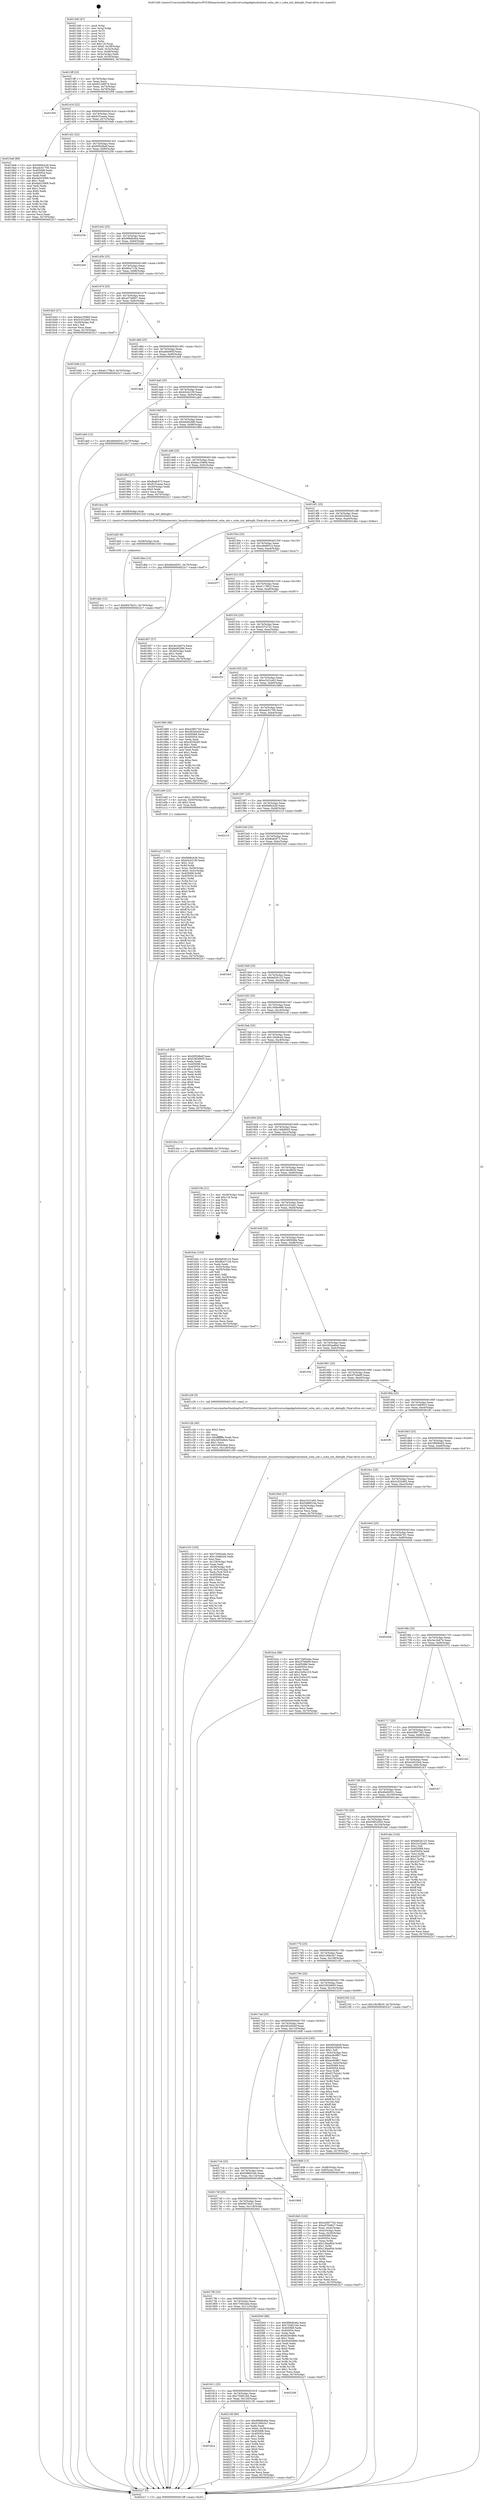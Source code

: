 digraph "0x4013d0" {
  label = "0x4013d0 (/mnt/c/Users/mathe/Desktop/tcc/POCII/binaries/extr_linuxdriversusbgadgetudcatmel_usba_udc.c_usba_init_debugfs_Final-ollvm.out::main(0))"
  labelloc = "t"
  node[shape=record]

  Entry [label="",width=0.3,height=0.3,shape=circle,fillcolor=black,style=filled]
  "0x4013ff" [label="{
     0x4013ff [23]\l
     | [instrs]\l
     &nbsp;&nbsp;0x4013ff \<+3\>: mov -0x70(%rbp),%eax\l
     &nbsp;&nbsp;0x401402 \<+2\>: mov %eax,%ecx\l
     &nbsp;&nbsp;0x401404 \<+6\>: sub $0x821b867d,%ecx\l
     &nbsp;&nbsp;0x40140a \<+3\>: mov %eax,-0x74(%rbp)\l
     &nbsp;&nbsp;0x40140d \<+3\>: mov %ecx,-0x78(%rbp)\l
     &nbsp;&nbsp;0x401410 \<+6\>: je 0000000000401f59 \<main+0xb89\>\l
  }"]
  "0x401f59" [label="{
     0x401f59\l
  }", style=dashed]
  "0x401416" [label="{
     0x401416 [22]\l
     | [instrs]\l
     &nbsp;&nbsp;0x401416 \<+5\>: jmp 000000000040141b \<main+0x4b\>\l
     &nbsp;&nbsp;0x40141b \<+3\>: mov -0x74(%rbp),%eax\l
     &nbsp;&nbsp;0x40141e \<+5\>: sub $0x91f1eeea,%eax\l
     &nbsp;&nbsp;0x401423 \<+3\>: mov %eax,-0x7c(%rbp)\l
     &nbsp;&nbsp;0x401426 \<+6\>: je 00000000004019a8 \<main+0x5d8\>\l
  }"]
  Exit [label="",width=0.3,height=0.3,shape=circle,fillcolor=black,style=filled,peripheries=2]
  "0x4019a8" [label="{
     0x4019a8 [88]\l
     | [instrs]\l
     &nbsp;&nbsp;0x4019a8 \<+5\>: mov $0xf468cb28,%eax\l
     &nbsp;&nbsp;0x4019ad \<+5\>: mov $0xedc61706,%ecx\l
     &nbsp;&nbsp;0x4019b2 \<+7\>: mov 0x405068,%edx\l
     &nbsp;&nbsp;0x4019b9 \<+7\>: mov 0x405054,%esi\l
     &nbsp;&nbsp;0x4019c0 \<+2\>: mov %edx,%edi\l
     &nbsp;&nbsp;0x4019c2 \<+6\>: add $0xda023069,%edi\l
     &nbsp;&nbsp;0x4019c8 \<+3\>: sub $0x1,%edi\l
     &nbsp;&nbsp;0x4019cb \<+6\>: sub $0xda023069,%edi\l
     &nbsp;&nbsp;0x4019d1 \<+3\>: imul %edi,%edx\l
     &nbsp;&nbsp;0x4019d4 \<+3\>: and $0x1,%edx\l
     &nbsp;&nbsp;0x4019d7 \<+3\>: cmp $0x0,%edx\l
     &nbsp;&nbsp;0x4019da \<+4\>: sete %r8b\l
     &nbsp;&nbsp;0x4019de \<+3\>: cmp $0xa,%esi\l
     &nbsp;&nbsp;0x4019e1 \<+4\>: setl %r9b\l
     &nbsp;&nbsp;0x4019e5 \<+3\>: mov %r8b,%r10b\l
     &nbsp;&nbsp;0x4019e8 \<+3\>: and %r9b,%r10b\l
     &nbsp;&nbsp;0x4019eb \<+3\>: xor %r9b,%r8b\l
     &nbsp;&nbsp;0x4019ee \<+3\>: or %r8b,%r10b\l
     &nbsp;&nbsp;0x4019f1 \<+4\>: test $0x1,%r10b\l
     &nbsp;&nbsp;0x4019f5 \<+3\>: cmovne %ecx,%eax\l
     &nbsp;&nbsp;0x4019f8 \<+3\>: mov %eax,-0x70(%rbp)\l
     &nbsp;&nbsp;0x4019fb \<+5\>: jmp 00000000004022c7 \<main+0xef7\>\l
  }"]
  "0x40142c" [label="{
     0x40142c [22]\l
     | [instrs]\l
     &nbsp;&nbsp;0x40142c \<+5\>: jmp 0000000000401431 \<main+0x61\>\l
     &nbsp;&nbsp;0x401431 \<+3\>: mov -0x74(%rbp),%eax\l
     &nbsp;&nbsp;0x401434 \<+5\>: sub $0x95f2dbdf,%eax\l
     &nbsp;&nbsp;0x401439 \<+3\>: mov %eax,-0x80(%rbp)\l
     &nbsp;&nbsp;0x40143c \<+6\>: je 000000000040225b \<main+0xe8b\>\l
  }"]
  "0x40182a" [label="{
     0x40182a\l
  }", style=dashed]
  "0x40225b" [label="{
     0x40225b\l
  }", style=dashed]
  "0x401442" [label="{
     0x401442 [25]\l
     | [instrs]\l
     &nbsp;&nbsp;0x401442 \<+5\>: jmp 0000000000401447 \<main+0x77\>\l
     &nbsp;&nbsp;0x401447 \<+3\>: mov -0x74(%rbp),%eax\l
     &nbsp;&nbsp;0x40144a \<+5\>: sub $0x998db46a,%eax\l
     &nbsp;&nbsp;0x40144f \<+6\>: mov %eax,-0x84(%rbp)\l
     &nbsp;&nbsp;0x401455 \<+6\>: je 00000000004022b9 \<main+0xee9\>\l
  }"]
  "0x402138" [label="{
     0x402138 [90]\l
     | [instrs]\l
     &nbsp;&nbsp;0x402138 \<+5\>: mov $0x998db46a,%eax\l
     &nbsp;&nbsp;0x40213d \<+5\>: mov $0x518843a7,%ecx\l
     &nbsp;&nbsp;0x402142 \<+2\>: xor %edx,%edx\l
     &nbsp;&nbsp;0x402144 \<+7\>: movl $0x0,-0x38(%rbp)\l
     &nbsp;&nbsp;0x40214b \<+7\>: mov 0x405068,%esi\l
     &nbsp;&nbsp;0x402152 \<+7\>: mov 0x405054,%edi\l
     &nbsp;&nbsp;0x402159 \<+3\>: sub $0x1,%edx\l
     &nbsp;&nbsp;0x40215c \<+3\>: mov %esi,%r8d\l
     &nbsp;&nbsp;0x40215f \<+3\>: add %edx,%r8d\l
     &nbsp;&nbsp;0x402162 \<+4\>: imul %r8d,%esi\l
     &nbsp;&nbsp;0x402166 \<+3\>: and $0x1,%esi\l
     &nbsp;&nbsp;0x402169 \<+3\>: cmp $0x0,%esi\l
     &nbsp;&nbsp;0x40216c \<+4\>: sete %r9b\l
     &nbsp;&nbsp;0x402170 \<+3\>: cmp $0xa,%edi\l
     &nbsp;&nbsp;0x402173 \<+4\>: setl %r10b\l
     &nbsp;&nbsp;0x402177 \<+3\>: mov %r9b,%r11b\l
     &nbsp;&nbsp;0x40217a \<+3\>: and %r10b,%r11b\l
     &nbsp;&nbsp;0x40217d \<+3\>: xor %r10b,%r9b\l
     &nbsp;&nbsp;0x402180 \<+3\>: or %r9b,%r11b\l
     &nbsp;&nbsp;0x402183 \<+4\>: test $0x1,%r11b\l
     &nbsp;&nbsp;0x402187 \<+3\>: cmovne %ecx,%eax\l
     &nbsp;&nbsp;0x40218a \<+3\>: mov %eax,-0x70(%rbp)\l
     &nbsp;&nbsp;0x40218d \<+5\>: jmp 00000000004022c7 \<main+0xef7\>\l
  }"]
  "0x4022b9" [label="{
     0x4022b9\l
  }", style=dashed]
  "0x40145b" [label="{
     0x40145b [25]\l
     | [instrs]\l
     &nbsp;&nbsp;0x40145b \<+5\>: jmp 0000000000401460 \<main+0x90\>\l
     &nbsp;&nbsp;0x401460 \<+3\>: mov -0x74(%rbp),%eax\l
     &nbsp;&nbsp;0x401463 \<+5\>: sub $0x9fce7134,%eax\l
     &nbsp;&nbsp;0x401468 \<+6\>: mov %eax,-0x88(%rbp)\l
     &nbsp;&nbsp;0x40146e \<+6\>: je 0000000000401bb3 \<main+0x7e3\>\l
  }"]
  "0x401811" [label="{
     0x401811 [25]\l
     | [instrs]\l
     &nbsp;&nbsp;0x401811 \<+5\>: jmp 0000000000401816 \<main+0x446\>\l
     &nbsp;&nbsp;0x401816 \<+3\>: mov -0x74(%rbp),%eax\l
     &nbsp;&nbsp;0x401819 \<+5\>: sub $0x750821bb,%eax\l
     &nbsp;&nbsp;0x40181e \<+6\>: mov %eax,-0x120(%rbp)\l
     &nbsp;&nbsp;0x401824 \<+6\>: je 0000000000402138 \<main+0xd68\>\l
  }"]
  "0x401bb3" [label="{
     0x401bb3 [27]\l
     | [instrs]\l
     &nbsp;&nbsp;0x401bb3 \<+5\>: mov $0xbec3586d,%eax\l
     &nbsp;&nbsp;0x401bb8 \<+5\>: mov $0x3c032d05,%ecx\l
     &nbsp;&nbsp;0x401bbd \<+3\>: mov -0x29(%rbp),%dl\l
     &nbsp;&nbsp;0x401bc0 \<+3\>: test $0x1,%dl\l
     &nbsp;&nbsp;0x401bc3 \<+3\>: cmovne %ecx,%eax\l
     &nbsp;&nbsp;0x401bc6 \<+3\>: mov %eax,-0x70(%rbp)\l
     &nbsp;&nbsp;0x401bc9 \<+5\>: jmp 00000000004022c7 \<main+0xef7\>\l
  }"]
  "0x401474" [label="{
     0x401474 [25]\l
     | [instrs]\l
     &nbsp;&nbsp;0x401474 \<+5\>: jmp 0000000000401479 \<main+0xa9\>\l
     &nbsp;&nbsp;0x401479 \<+3\>: mov -0x74(%rbp),%eax\l
     &nbsp;&nbsp;0x40147c \<+5\>: sub $0xa570d827,%eax\l
     &nbsp;&nbsp;0x401481 \<+6\>: mov %eax,-0x8c(%rbp)\l
     &nbsp;&nbsp;0x401487 \<+6\>: je 000000000040194b \<main+0x57b\>\l
  }"]
  "0x402209" [label="{
     0x402209\l
  }", style=dashed]
  "0x40194b" [label="{
     0x40194b [12]\l
     | [instrs]\l
     &nbsp;&nbsp;0x40194b \<+7\>: movl $0xd117f8c3,-0x70(%rbp)\l
     &nbsp;&nbsp;0x401952 \<+5\>: jmp 00000000004022c7 \<main+0xef7\>\l
  }"]
  "0x40148d" [label="{
     0x40148d [25]\l
     | [instrs]\l
     &nbsp;&nbsp;0x40148d \<+5\>: jmp 0000000000401492 \<main+0xc2\>\l
     &nbsp;&nbsp;0x401492 \<+3\>: mov -0x74(%rbp),%eax\l
     &nbsp;&nbsp;0x401495 \<+5\>: sub $0xafeb095f,%eax\l
     &nbsp;&nbsp;0x40149a \<+6\>: mov %eax,-0x90(%rbp)\l
     &nbsp;&nbsp;0x4014a0 \<+6\>: je 0000000000401de8 \<main+0xa18\>\l
  }"]
  "0x4017f8" [label="{
     0x4017f8 [25]\l
     | [instrs]\l
     &nbsp;&nbsp;0x4017f8 \<+5\>: jmp 00000000004017fd \<main+0x42d\>\l
     &nbsp;&nbsp;0x4017fd \<+3\>: mov -0x74(%rbp),%eax\l
     &nbsp;&nbsp;0x401800 \<+5\>: sub $0x73462ada,%eax\l
     &nbsp;&nbsp;0x401805 \<+6\>: mov %eax,-0x11c(%rbp)\l
     &nbsp;&nbsp;0x40180b \<+6\>: je 0000000000402209 \<main+0xe39\>\l
  }"]
  "0x401de8" [label="{
     0x401de8\l
  }", style=dashed]
  "0x4014a6" [label="{
     0x4014a6 [25]\l
     | [instrs]\l
     &nbsp;&nbsp;0x4014a6 \<+5\>: jmp 00000000004014ab \<main+0xdb\>\l
     &nbsp;&nbsp;0x4014ab \<+3\>: mov -0x74(%rbp),%eax\l
     &nbsp;&nbsp;0x4014ae \<+5\>: sub $0xb5cb21f0,%eax\l
     &nbsp;&nbsp;0x4014b3 \<+6\>: mov %eax,-0x94(%rbp)\l
     &nbsp;&nbsp;0x4014b9 \<+6\>: je 0000000000401ab0 \<main+0x6e0\>\l
  }"]
  "0x4020e0" [label="{
     0x4020e0 [88]\l
     | [instrs]\l
     &nbsp;&nbsp;0x4020e0 \<+5\>: mov $0x998db46a,%eax\l
     &nbsp;&nbsp;0x4020e5 \<+5\>: mov $0x750821bb,%ecx\l
     &nbsp;&nbsp;0x4020ea \<+7\>: mov 0x405068,%edx\l
     &nbsp;&nbsp;0x4020f1 \<+7\>: mov 0x405054,%esi\l
     &nbsp;&nbsp;0x4020f8 \<+2\>: mov %edx,%edi\l
     &nbsp;&nbsp;0x4020fa \<+6\>: sub $0x82b0d69c,%edi\l
     &nbsp;&nbsp;0x402100 \<+3\>: sub $0x1,%edi\l
     &nbsp;&nbsp;0x402103 \<+6\>: add $0x82b0d69c,%edi\l
     &nbsp;&nbsp;0x402109 \<+3\>: imul %edi,%edx\l
     &nbsp;&nbsp;0x40210c \<+3\>: and $0x1,%edx\l
     &nbsp;&nbsp;0x40210f \<+3\>: cmp $0x0,%edx\l
     &nbsp;&nbsp;0x402112 \<+4\>: sete %r8b\l
     &nbsp;&nbsp;0x402116 \<+3\>: cmp $0xa,%esi\l
     &nbsp;&nbsp;0x402119 \<+4\>: setl %r9b\l
     &nbsp;&nbsp;0x40211d \<+3\>: mov %r8b,%r10b\l
     &nbsp;&nbsp;0x402120 \<+3\>: and %r9b,%r10b\l
     &nbsp;&nbsp;0x402123 \<+3\>: xor %r9b,%r8b\l
     &nbsp;&nbsp;0x402126 \<+3\>: or %r8b,%r10b\l
     &nbsp;&nbsp;0x402129 \<+4\>: test $0x1,%r10b\l
     &nbsp;&nbsp;0x40212d \<+3\>: cmovne %ecx,%eax\l
     &nbsp;&nbsp;0x402130 \<+3\>: mov %eax,-0x70(%rbp)\l
     &nbsp;&nbsp;0x402133 \<+5\>: jmp 00000000004022c7 \<main+0xef7\>\l
  }"]
  "0x401ab0" [label="{
     0x401ab0 [12]\l
     | [instrs]\l
     &nbsp;&nbsp;0x401ab0 \<+7\>: movl $0x46e0d551,-0x70(%rbp)\l
     &nbsp;&nbsp;0x401ab7 \<+5\>: jmp 00000000004022c7 \<main+0xef7\>\l
  }"]
  "0x4014bf" [label="{
     0x4014bf [25]\l
     | [instrs]\l
     &nbsp;&nbsp;0x4014bf \<+5\>: jmp 00000000004014c4 \<main+0xf4\>\l
     &nbsp;&nbsp;0x4014c4 \<+3\>: mov -0x74(%rbp),%eax\l
     &nbsp;&nbsp;0x4014c7 \<+5\>: sub $0xbbd02fd6,%eax\l
     &nbsp;&nbsp;0x4014cc \<+6\>: mov %eax,-0x98(%rbp)\l
     &nbsp;&nbsp;0x4014d2 \<+6\>: je 000000000040198d \<main+0x5bd\>\l
  }"]
  "0x4017df" [label="{
     0x4017df [25]\l
     | [instrs]\l
     &nbsp;&nbsp;0x4017df \<+5\>: jmp 00000000004017e4 \<main+0x414\>\l
     &nbsp;&nbsp;0x4017e4 \<+3\>: mov -0x74(%rbp),%eax\l
     &nbsp;&nbsp;0x4017e7 \<+5\>: sub $0x6f476a51,%eax\l
     &nbsp;&nbsp;0x4017ec \<+6\>: mov %eax,-0x118(%rbp)\l
     &nbsp;&nbsp;0x4017f2 \<+6\>: je 00000000004020e0 \<main+0xd10\>\l
  }"]
  "0x40198d" [label="{
     0x40198d [27]\l
     | [instrs]\l
     &nbsp;&nbsp;0x40198d \<+5\>: mov $0xfbafc873,%eax\l
     &nbsp;&nbsp;0x401992 \<+5\>: mov $0x91f1eeea,%ecx\l
     &nbsp;&nbsp;0x401997 \<+3\>: mov -0x30(%rbp),%edx\l
     &nbsp;&nbsp;0x40199a \<+3\>: cmp $0x0,%edx\l
     &nbsp;&nbsp;0x40199d \<+3\>: cmove %ecx,%eax\l
     &nbsp;&nbsp;0x4019a0 \<+3\>: mov %eax,-0x70(%rbp)\l
     &nbsp;&nbsp;0x4019a3 \<+5\>: jmp 00000000004022c7 \<main+0xef7\>\l
  }"]
  "0x4014d8" [label="{
     0x4014d8 [25]\l
     | [instrs]\l
     &nbsp;&nbsp;0x4014d8 \<+5\>: jmp 00000000004014dd \<main+0x10d\>\l
     &nbsp;&nbsp;0x4014dd \<+3\>: mov -0x74(%rbp),%eax\l
     &nbsp;&nbsp;0x4014e0 \<+5\>: sub $0xbec3586d,%eax\l
     &nbsp;&nbsp;0x4014e5 \<+6\>: mov %eax,-0x9c(%rbp)\l
     &nbsp;&nbsp;0x4014eb \<+6\>: je 0000000000401dca \<main+0x9fa\>\l
  }"]
  "0x401868" [label="{
     0x401868\l
  }", style=dashed]
  "0x401dca" [label="{
     0x401dca [9]\l
     | [instrs]\l
     &nbsp;&nbsp;0x401dca \<+4\>: mov -0x58(%rbp),%rdi\l
     &nbsp;&nbsp;0x401dce \<+5\>: call 00000000004013c0 \<usba_init_debugfs\>\l
     | [calls]\l
     &nbsp;&nbsp;0x4013c0 \{1\} (/mnt/c/Users/mathe/Desktop/tcc/POCII/binaries/extr_linuxdriversusbgadgetudcatmel_usba_udc.c_usba_init_debugfs_Final-ollvm.out::usba_init_debugfs)\l
  }"]
  "0x4014f1" [label="{
     0x4014f1 [25]\l
     | [instrs]\l
     &nbsp;&nbsp;0x4014f1 \<+5\>: jmp 00000000004014f6 \<main+0x126\>\l
     &nbsp;&nbsp;0x4014f6 \<+3\>: mov -0x74(%rbp),%eax\l
     &nbsp;&nbsp;0x4014f9 \<+5\>: sub $0xbf245b04,%eax\l
     &nbsp;&nbsp;0x4014fe \<+6\>: mov %eax,-0xa0(%rbp)\l
     &nbsp;&nbsp;0x401504 \<+6\>: je 0000000000401dbe \<main+0x9ee\>\l
  }"]
  "0x401ddc" [label="{
     0x401ddc [12]\l
     | [instrs]\l
     &nbsp;&nbsp;0x401ddc \<+7\>: movl $0x6f476a51,-0x70(%rbp)\l
     &nbsp;&nbsp;0x401de3 \<+5\>: jmp 00000000004022c7 \<main+0xef7\>\l
  }"]
  "0x401dbe" [label="{
     0x401dbe [12]\l
     | [instrs]\l
     &nbsp;&nbsp;0x401dbe \<+7\>: movl $0x46e0d551,-0x70(%rbp)\l
     &nbsp;&nbsp;0x401dc5 \<+5\>: jmp 00000000004022c7 \<main+0xef7\>\l
  }"]
  "0x40150a" [label="{
     0x40150a [25]\l
     | [instrs]\l
     &nbsp;&nbsp;0x40150a \<+5\>: jmp 000000000040150f \<main+0x13f\>\l
     &nbsp;&nbsp;0x40150f \<+3\>: mov -0x74(%rbp),%eax\l
     &nbsp;&nbsp;0x401512 \<+5\>: sub $0xceb90014,%eax\l
     &nbsp;&nbsp;0x401517 \<+6\>: mov %eax,-0xa4(%rbp)\l
     &nbsp;&nbsp;0x40151d \<+6\>: je 0000000000402077 \<main+0xca7\>\l
  }"]
  "0x401dd3" [label="{
     0x401dd3 [9]\l
     | [instrs]\l
     &nbsp;&nbsp;0x401dd3 \<+4\>: mov -0x58(%rbp),%rdi\l
     &nbsp;&nbsp;0x401dd7 \<+5\>: call 0000000000401030 \<free@plt\>\l
     | [calls]\l
     &nbsp;&nbsp;0x401030 \{1\} (unknown)\l
  }"]
  "0x402077" [label="{
     0x402077\l
  }", style=dashed]
  "0x401523" [label="{
     0x401523 [25]\l
     | [instrs]\l
     &nbsp;&nbsp;0x401523 \<+5\>: jmp 0000000000401528 \<main+0x158\>\l
     &nbsp;&nbsp;0x401528 \<+3\>: mov -0x74(%rbp),%eax\l
     &nbsp;&nbsp;0x40152b \<+5\>: sub $0xd117f8c3,%eax\l
     &nbsp;&nbsp;0x401530 \<+6\>: mov %eax,-0xa8(%rbp)\l
     &nbsp;&nbsp;0x401536 \<+6\>: je 0000000000401957 \<main+0x587\>\l
  }"]
  "0x401c53" [label="{
     0x401c53 [103]\l
     | [instrs]\l
     &nbsp;&nbsp;0x401c53 \<+5\>: mov $0x73462ada,%ecx\l
     &nbsp;&nbsp;0x401c58 \<+5\>: mov $0x120e8cd4,%edx\l
     &nbsp;&nbsp;0x401c5d \<+2\>: xor %esi,%esi\l
     &nbsp;&nbsp;0x401c5f \<+6\>: mov -0x128(%rbp),%edi\l
     &nbsp;&nbsp;0x401c65 \<+3\>: imul %eax,%edi\l
     &nbsp;&nbsp;0x401c68 \<+4\>: mov -0x58(%rbp),%r8\l
     &nbsp;&nbsp;0x401c6c \<+4\>: movslq -0x5c(%rbp),%r9\l
     &nbsp;&nbsp;0x401c70 \<+4\>: mov %edi,(%r8,%r9,4)\l
     &nbsp;&nbsp;0x401c74 \<+7\>: mov 0x405068,%eax\l
     &nbsp;&nbsp;0x401c7b \<+7\>: mov 0x405054,%edi\l
     &nbsp;&nbsp;0x401c82 \<+3\>: sub $0x1,%esi\l
     &nbsp;&nbsp;0x401c85 \<+3\>: mov %eax,%r10d\l
     &nbsp;&nbsp;0x401c88 \<+3\>: add %esi,%r10d\l
     &nbsp;&nbsp;0x401c8b \<+4\>: imul %r10d,%eax\l
     &nbsp;&nbsp;0x401c8f \<+3\>: and $0x1,%eax\l
     &nbsp;&nbsp;0x401c92 \<+3\>: cmp $0x0,%eax\l
     &nbsp;&nbsp;0x401c95 \<+4\>: sete %r11b\l
     &nbsp;&nbsp;0x401c99 \<+3\>: cmp $0xa,%edi\l
     &nbsp;&nbsp;0x401c9c \<+3\>: setl %bl\l
     &nbsp;&nbsp;0x401c9f \<+3\>: mov %r11b,%r14b\l
     &nbsp;&nbsp;0x401ca2 \<+3\>: and %bl,%r14b\l
     &nbsp;&nbsp;0x401ca5 \<+3\>: xor %bl,%r11b\l
     &nbsp;&nbsp;0x401ca8 \<+3\>: or %r11b,%r14b\l
     &nbsp;&nbsp;0x401cab \<+4\>: test $0x1,%r14b\l
     &nbsp;&nbsp;0x401caf \<+3\>: cmovne %edx,%ecx\l
     &nbsp;&nbsp;0x401cb2 \<+3\>: mov %ecx,-0x70(%rbp)\l
     &nbsp;&nbsp;0x401cb5 \<+5\>: jmp 00000000004022c7 \<main+0xef7\>\l
  }"]
  "0x401957" [label="{
     0x401957 [27]\l
     | [instrs]\l
     &nbsp;&nbsp;0x401957 \<+5\>: mov $0x3ec3e674,%eax\l
     &nbsp;&nbsp;0x40195c \<+5\>: mov $0xbbd02fd6,%ecx\l
     &nbsp;&nbsp;0x401961 \<+3\>: mov -0x30(%rbp),%edx\l
     &nbsp;&nbsp;0x401964 \<+3\>: cmp $0x1,%edx\l
     &nbsp;&nbsp;0x401967 \<+3\>: cmovl %ecx,%eax\l
     &nbsp;&nbsp;0x40196a \<+3\>: mov %eax,-0x70(%rbp)\l
     &nbsp;&nbsp;0x40196d \<+5\>: jmp 00000000004022c7 \<main+0xef7\>\l
  }"]
  "0x40153c" [label="{
     0x40153c [25]\l
     | [instrs]\l
     &nbsp;&nbsp;0x40153c \<+5\>: jmp 0000000000401541 \<main+0x171\>\l
     &nbsp;&nbsp;0x401541 \<+3\>: mov -0x74(%rbp),%eax\l
     &nbsp;&nbsp;0x401544 \<+5\>: sub $0xd1f7a7d1,%eax\l
     &nbsp;&nbsp;0x401549 \<+6\>: mov %eax,-0xac(%rbp)\l
     &nbsp;&nbsp;0x40154f \<+6\>: je 0000000000401f32 \<main+0xb62\>\l
  }"]
  "0x401c2b" [label="{
     0x401c2b [40]\l
     | [instrs]\l
     &nbsp;&nbsp;0x401c2b \<+5\>: mov $0x2,%ecx\l
     &nbsp;&nbsp;0x401c30 \<+1\>: cltd\l
     &nbsp;&nbsp;0x401c31 \<+2\>: idiv %ecx\l
     &nbsp;&nbsp;0x401c33 \<+6\>: imul $0xfffffffe,%edx,%ecx\l
     &nbsp;&nbsp;0x401c39 \<+6\>: sub $0x3d50e9e4,%ecx\l
     &nbsp;&nbsp;0x401c3f \<+3\>: add $0x1,%ecx\l
     &nbsp;&nbsp;0x401c42 \<+6\>: add $0x3d50e9e4,%ecx\l
     &nbsp;&nbsp;0x401c48 \<+6\>: mov %ecx,-0x128(%rbp)\l
     &nbsp;&nbsp;0x401c4e \<+5\>: call 0000000000401160 \<next_i\>\l
     | [calls]\l
     &nbsp;&nbsp;0x401160 \{1\} (/mnt/c/Users/mathe/Desktop/tcc/POCII/binaries/extr_linuxdriversusbgadgetudcatmel_usba_udc.c_usba_init_debugfs_Final-ollvm.out::next_i)\l
  }"]
  "0x401f32" [label="{
     0x401f32\l
  }", style=dashed]
  "0x401555" [label="{
     0x401555 [25]\l
     | [instrs]\l
     &nbsp;&nbsp;0x401555 \<+5\>: jmp 000000000040155a \<main+0x18a\>\l
     &nbsp;&nbsp;0x40155a \<+3\>: mov -0x74(%rbp),%eax\l
     &nbsp;&nbsp;0x40155d \<+5\>: sub $0xe1b31e63,%eax\l
     &nbsp;&nbsp;0x401562 \<+6\>: mov %eax,-0xb0(%rbp)\l
     &nbsp;&nbsp;0x401568 \<+6\>: je 0000000000401880 \<main+0x4b0\>\l
  }"]
  "0x401a17" [label="{
     0x401a17 [153]\l
     | [instrs]\l
     &nbsp;&nbsp;0x401a17 \<+5\>: mov $0xf468cb28,%ecx\l
     &nbsp;&nbsp;0x401a1c \<+5\>: mov $0xb5cb21f0,%edx\l
     &nbsp;&nbsp;0x401a21 \<+3\>: mov $0x1,%sil\l
     &nbsp;&nbsp;0x401a24 \<+3\>: xor %r8d,%r8d\l
     &nbsp;&nbsp;0x401a27 \<+4\>: mov %rax,-0x58(%rbp)\l
     &nbsp;&nbsp;0x401a2b \<+7\>: movl $0x0,-0x5c(%rbp)\l
     &nbsp;&nbsp;0x401a32 \<+8\>: mov 0x405068,%r9d\l
     &nbsp;&nbsp;0x401a3a \<+8\>: mov 0x405054,%r10d\l
     &nbsp;&nbsp;0x401a42 \<+4\>: sub $0x1,%r8d\l
     &nbsp;&nbsp;0x401a46 \<+3\>: mov %r9d,%r11d\l
     &nbsp;&nbsp;0x401a49 \<+3\>: add %r8d,%r11d\l
     &nbsp;&nbsp;0x401a4c \<+4\>: imul %r11d,%r9d\l
     &nbsp;&nbsp;0x401a50 \<+4\>: and $0x1,%r9d\l
     &nbsp;&nbsp;0x401a54 \<+4\>: cmp $0x0,%r9d\l
     &nbsp;&nbsp;0x401a58 \<+3\>: sete %bl\l
     &nbsp;&nbsp;0x401a5b \<+4\>: cmp $0xa,%r10d\l
     &nbsp;&nbsp;0x401a5f \<+4\>: setl %r14b\l
     &nbsp;&nbsp;0x401a63 \<+3\>: mov %bl,%r15b\l
     &nbsp;&nbsp;0x401a66 \<+4\>: xor $0xff,%r15b\l
     &nbsp;&nbsp;0x401a6a \<+3\>: mov %r14b,%r12b\l
     &nbsp;&nbsp;0x401a6d \<+4\>: xor $0xff,%r12b\l
     &nbsp;&nbsp;0x401a71 \<+4\>: xor $0x1,%sil\l
     &nbsp;&nbsp;0x401a75 \<+3\>: mov %r15b,%r13b\l
     &nbsp;&nbsp;0x401a78 \<+4\>: and $0xff,%r13b\l
     &nbsp;&nbsp;0x401a7c \<+3\>: and %sil,%bl\l
     &nbsp;&nbsp;0x401a7f \<+3\>: mov %r12b,%al\l
     &nbsp;&nbsp;0x401a82 \<+2\>: and $0xff,%al\l
     &nbsp;&nbsp;0x401a84 \<+3\>: and %sil,%r14b\l
     &nbsp;&nbsp;0x401a87 \<+3\>: or %bl,%r13b\l
     &nbsp;&nbsp;0x401a8a \<+3\>: or %r14b,%al\l
     &nbsp;&nbsp;0x401a8d \<+3\>: xor %al,%r13b\l
     &nbsp;&nbsp;0x401a90 \<+3\>: or %r12b,%r15b\l
     &nbsp;&nbsp;0x401a93 \<+4\>: xor $0xff,%r15b\l
     &nbsp;&nbsp;0x401a97 \<+4\>: or $0x1,%sil\l
     &nbsp;&nbsp;0x401a9b \<+3\>: and %sil,%r15b\l
     &nbsp;&nbsp;0x401a9e \<+3\>: or %r15b,%r13b\l
     &nbsp;&nbsp;0x401aa1 \<+4\>: test $0x1,%r13b\l
     &nbsp;&nbsp;0x401aa5 \<+3\>: cmovne %edx,%ecx\l
     &nbsp;&nbsp;0x401aa8 \<+3\>: mov %ecx,-0x70(%rbp)\l
     &nbsp;&nbsp;0x401aab \<+5\>: jmp 00000000004022c7 \<main+0xef7\>\l
  }"]
  "0x401880" [label="{
     0x401880 [88]\l
     | [instrs]\l
     &nbsp;&nbsp;0x401880 \<+5\>: mov $0x428677d3,%eax\l
     &nbsp;&nbsp;0x401885 \<+5\>: mov $0x563d5d2f,%ecx\l
     &nbsp;&nbsp;0x40188a \<+7\>: mov 0x405068,%edx\l
     &nbsp;&nbsp;0x401891 \<+7\>: mov 0x405054,%esi\l
     &nbsp;&nbsp;0x401898 \<+2\>: mov %edx,%edi\l
     &nbsp;&nbsp;0x40189a \<+6\>: sub $0xc825b2f5,%edi\l
     &nbsp;&nbsp;0x4018a0 \<+3\>: sub $0x1,%edi\l
     &nbsp;&nbsp;0x4018a3 \<+6\>: add $0xc825b2f5,%edi\l
     &nbsp;&nbsp;0x4018a9 \<+3\>: imul %edi,%edx\l
     &nbsp;&nbsp;0x4018ac \<+3\>: and $0x1,%edx\l
     &nbsp;&nbsp;0x4018af \<+3\>: cmp $0x0,%edx\l
     &nbsp;&nbsp;0x4018b2 \<+4\>: sete %r8b\l
     &nbsp;&nbsp;0x4018b6 \<+3\>: cmp $0xa,%esi\l
     &nbsp;&nbsp;0x4018b9 \<+4\>: setl %r9b\l
     &nbsp;&nbsp;0x4018bd \<+3\>: mov %r8b,%r10b\l
     &nbsp;&nbsp;0x4018c0 \<+3\>: and %r9b,%r10b\l
     &nbsp;&nbsp;0x4018c3 \<+3\>: xor %r9b,%r8b\l
     &nbsp;&nbsp;0x4018c6 \<+3\>: or %r8b,%r10b\l
     &nbsp;&nbsp;0x4018c9 \<+4\>: test $0x1,%r10b\l
     &nbsp;&nbsp;0x4018cd \<+3\>: cmovne %ecx,%eax\l
     &nbsp;&nbsp;0x4018d0 \<+3\>: mov %eax,-0x70(%rbp)\l
     &nbsp;&nbsp;0x4018d3 \<+5\>: jmp 00000000004022c7 \<main+0xef7\>\l
  }"]
  "0x40156e" [label="{
     0x40156e [25]\l
     | [instrs]\l
     &nbsp;&nbsp;0x40156e \<+5\>: jmp 0000000000401573 \<main+0x1a3\>\l
     &nbsp;&nbsp;0x401573 \<+3\>: mov -0x74(%rbp),%eax\l
     &nbsp;&nbsp;0x401576 \<+5\>: sub $0xedc61706,%eax\l
     &nbsp;&nbsp;0x40157b \<+6\>: mov %eax,-0xb4(%rbp)\l
     &nbsp;&nbsp;0x401581 \<+6\>: je 0000000000401a00 \<main+0x630\>\l
  }"]
  "0x4018e5" [label="{
     0x4018e5 [102]\l
     | [instrs]\l
     &nbsp;&nbsp;0x4018e5 \<+5\>: mov $0x428677d3,%ecx\l
     &nbsp;&nbsp;0x4018ea \<+5\>: mov $0xa570d827,%edx\l
     &nbsp;&nbsp;0x4018ef \<+3\>: mov %eax,-0x4c(%rbp)\l
     &nbsp;&nbsp;0x4018f2 \<+3\>: mov -0x4c(%rbp),%eax\l
     &nbsp;&nbsp;0x4018f5 \<+3\>: mov %eax,-0x30(%rbp)\l
     &nbsp;&nbsp;0x4018f8 \<+7\>: mov 0x405068,%eax\l
     &nbsp;&nbsp;0x4018ff \<+7\>: mov 0x405054,%esi\l
     &nbsp;&nbsp;0x401906 \<+3\>: mov %eax,%r8d\l
     &nbsp;&nbsp;0x401909 \<+7\>: add $0x13faa85d,%r8d\l
     &nbsp;&nbsp;0x401910 \<+4\>: sub $0x1,%r8d\l
     &nbsp;&nbsp;0x401914 \<+7\>: sub $0x13faa85d,%r8d\l
     &nbsp;&nbsp;0x40191b \<+4\>: imul %r8d,%eax\l
     &nbsp;&nbsp;0x40191f \<+3\>: and $0x1,%eax\l
     &nbsp;&nbsp;0x401922 \<+3\>: cmp $0x0,%eax\l
     &nbsp;&nbsp;0x401925 \<+4\>: sete %r9b\l
     &nbsp;&nbsp;0x401929 \<+3\>: cmp $0xa,%esi\l
     &nbsp;&nbsp;0x40192c \<+4\>: setl %r10b\l
     &nbsp;&nbsp;0x401930 \<+3\>: mov %r9b,%r11b\l
     &nbsp;&nbsp;0x401933 \<+3\>: and %r10b,%r11b\l
     &nbsp;&nbsp;0x401936 \<+3\>: xor %r10b,%r9b\l
     &nbsp;&nbsp;0x401939 \<+3\>: or %r9b,%r11b\l
     &nbsp;&nbsp;0x40193c \<+4\>: test $0x1,%r11b\l
     &nbsp;&nbsp;0x401940 \<+3\>: cmovne %edx,%ecx\l
     &nbsp;&nbsp;0x401943 \<+3\>: mov %ecx,-0x70(%rbp)\l
     &nbsp;&nbsp;0x401946 \<+5\>: jmp 00000000004022c7 \<main+0xef7\>\l
  }"]
  "0x401a00" [label="{
     0x401a00 [23]\l
     | [instrs]\l
     &nbsp;&nbsp;0x401a00 \<+7\>: movl $0x1,-0x50(%rbp)\l
     &nbsp;&nbsp;0x401a07 \<+4\>: movslq -0x50(%rbp),%rax\l
     &nbsp;&nbsp;0x401a0b \<+4\>: shl $0x2,%rax\l
     &nbsp;&nbsp;0x401a0f \<+3\>: mov %rax,%rdi\l
     &nbsp;&nbsp;0x401a12 \<+5\>: call 0000000000401050 \<malloc@plt\>\l
     | [calls]\l
     &nbsp;&nbsp;0x401050 \{1\} (unknown)\l
  }"]
  "0x401587" [label="{
     0x401587 [25]\l
     | [instrs]\l
     &nbsp;&nbsp;0x401587 \<+5\>: jmp 000000000040158c \<main+0x1bc\>\l
     &nbsp;&nbsp;0x40158c \<+3\>: mov -0x74(%rbp),%eax\l
     &nbsp;&nbsp;0x40158f \<+5\>: sub $0xf468cb28,%eax\l
     &nbsp;&nbsp;0x401594 \<+6\>: mov %eax,-0xb8(%rbp)\l
     &nbsp;&nbsp;0x40159a \<+6\>: je 00000000004021cf \<main+0xdff\>\l
  }"]
  "0x4017c6" [label="{
     0x4017c6 [25]\l
     | [instrs]\l
     &nbsp;&nbsp;0x4017c6 \<+5\>: jmp 00000000004017cb \<main+0x3fb\>\l
     &nbsp;&nbsp;0x4017cb \<+3\>: mov -0x74(%rbp),%eax\l
     &nbsp;&nbsp;0x4017ce \<+5\>: sub $0x5d8601bb,%eax\l
     &nbsp;&nbsp;0x4017d3 \<+6\>: mov %eax,-0x114(%rbp)\l
     &nbsp;&nbsp;0x4017d9 \<+6\>: je 0000000000401868 \<main+0x498\>\l
  }"]
  "0x4021cf" [label="{
     0x4021cf\l
  }", style=dashed]
  "0x4015a0" [label="{
     0x4015a0 [25]\l
     | [instrs]\l
     &nbsp;&nbsp;0x4015a0 \<+5\>: jmp 00000000004015a5 \<main+0x1d5\>\l
     &nbsp;&nbsp;0x4015a5 \<+3\>: mov -0x74(%rbp),%eax\l
     &nbsp;&nbsp;0x4015a8 \<+5\>: sub $0xfbafc873,%eax\l
     &nbsp;&nbsp;0x4015ad \<+6\>: mov %eax,-0xbc(%rbp)\l
     &nbsp;&nbsp;0x4015b3 \<+6\>: je 0000000000401fe5 \<main+0xc15\>\l
  }"]
  "0x4018d8" [label="{
     0x4018d8 [13]\l
     | [instrs]\l
     &nbsp;&nbsp;0x4018d8 \<+4\>: mov -0x48(%rbp),%rax\l
     &nbsp;&nbsp;0x4018dc \<+4\>: mov 0x8(%rax),%rdi\l
     &nbsp;&nbsp;0x4018e0 \<+5\>: call 0000000000401060 \<atoi@plt\>\l
     | [calls]\l
     &nbsp;&nbsp;0x401060 \{1\} (unknown)\l
  }"]
  "0x401fe5" [label="{
     0x401fe5\l
  }", style=dashed]
  "0x4015b9" [label="{
     0x4015b9 [25]\l
     | [instrs]\l
     &nbsp;&nbsp;0x4015b9 \<+5\>: jmp 00000000004015be \<main+0x1ee\>\l
     &nbsp;&nbsp;0x4015be \<+3\>: mov -0x74(%rbp),%eax\l
     &nbsp;&nbsp;0x4015c1 \<+5\>: sub $0xfe626123,%eax\l
     &nbsp;&nbsp;0x4015c6 \<+6\>: mov %eax,-0xc0(%rbp)\l
     &nbsp;&nbsp;0x4015cc \<+6\>: je 00000000004021fd \<main+0xe2d\>\l
  }"]
  "0x4017ad" [label="{
     0x4017ad [25]\l
     | [instrs]\l
     &nbsp;&nbsp;0x4017ad \<+5\>: jmp 00000000004017b2 \<main+0x3e2\>\l
     &nbsp;&nbsp;0x4017b2 \<+3\>: mov -0x74(%rbp),%eax\l
     &nbsp;&nbsp;0x4017b5 \<+5\>: sub $0x563d5d2f,%eax\l
     &nbsp;&nbsp;0x4017ba \<+6\>: mov %eax,-0x110(%rbp)\l
     &nbsp;&nbsp;0x4017c0 \<+6\>: je 00000000004018d8 \<main+0x508\>\l
  }"]
  "0x4021fd" [label="{
     0x4021fd\l
  }", style=dashed]
  "0x4015d2" [label="{
     0x4015d2 [25]\l
     | [instrs]\l
     &nbsp;&nbsp;0x4015d2 \<+5\>: jmp 00000000004015d7 \<main+0x207\>\l
     &nbsp;&nbsp;0x4015d7 \<+3\>: mov -0x74(%rbp),%eax\l
     &nbsp;&nbsp;0x4015da \<+5\>: sub $0x100be996,%eax\l
     &nbsp;&nbsp;0x4015df \<+6\>: mov %eax,-0xc4(%rbp)\l
     &nbsp;&nbsp;0x4015e5 \<+6\>: je 0000000000401cc6 \<main+0x8f6\>\l
  }"]
  "0x401d19" [label="{
     0x401d19 [165]\l
     | [instrs]\l
     &nbsp;&nbsp;0x401d19 \<+5\>: mov $0x95f2dbdf,%eax\l
     &nbsp;&nbsp;0x401d1e \<+5\>: mov $0xbf245b04,%ecx\l
     &nbsp;&nbsp;0x401d23 \<+2\>: mov $0x1,%dl\l
     &nbsp;&nbsp;0x401d25 \<+3\>: mov -0x5c(%rbp),%esi\l
     &nbsp;&nbsp;0x401d28 \<+6\>: sub $0xac8c9fb7,%esi\l
     &nbsp;&nbsp;0x401d2e \<+3\>: add $0x1,%esi\l
     &nbsp;&nbsp;0x401d31 \<+6\>: add $0xac8c9fb7,%esi\l
     &nbsp;&nbsp;0x401d37 \<+3\>: mov %esi,-0x5c(%rbp)\l
     &nbsp;&nbsp;0x401d3a \<+7\>: mov 0x405068,%esi\l
     &nbsp;&nbsp;0x401d41 \<+7\>: mov 0x405054,%edi\l
     &nbsp;&nbsp;0x401d48 \<+3\>: mov %esi,%r8d\l
     &nbsp;&nbsp;0x401d4b \<+7\>: add $0x627b2a41,%r8d\l
     &nbsp;&nbsp;0x401d52 \<+4\>: sub $0x1,%r8d\l
     &nbsp;&nbsp;0x401d56 \<+7\>: sub $0x627b2a41,%r8d\l
     &nbsp;&nbsp;0x401d5d \<+4\>: imul %r8d,%esi\l
     &nbsp;&nbsp;0x401d61 \<+3\>: and $0x1,%esi\l
     &nbsp;&nbsp;0x401d64 \<+3\>: cmp $0x0,%esi\l
     &nbsp;&nbsp;0x401d67 \<+4\>: sete %r9b\l
     &nbsp;&nbsp;0x401d6b \<+3\>: cmp $0xa,%edi\l
     &nbsp;&nbsp;0x401d6e \<+4\>: setl %r10b\l
     &nbsp;&nbsp;0x401d72 \<+3\>: mov %r9b,%r11b\l
     &nbsp;&nbsp;0x401d75 \<+4\>: xor $0xff,%r11b\l
     &nbsp;&nbsp;0x401d79 \<+3\>: mov %r10b,%bl\l
     &nbsp;&nbsp;0x401d7c \<+3\>: xor $0xff,%bl\l
     &nbsp;&nbsp;0x401d7f \<+3\>: xor $0x1,%dl\l
     &nbsp;&nbsp;0x401d82 \<+3\>: mov %r11b,%r14b\l
     &nbsp;&nbsp;0x401d85 \<+4\>: and $0xff,%r14b\l
     &nbsp;&nbsp;0x401d89 \<+3\>: and %dl,%r9b\l
     &nbsp;&nbsp;0x401d8c \<+3\>: mov %bl,%r15b\l
     &nbsp;&nbsp;0x401d8f \<+4\>: and $0xff,%r15b\l
     &nbsp;&nbsp;0x401d93 \<+3\>: and %dl,%r10b\l
     &nbsp;&nbsp;0x401d96 \<+3\>: or %r9b,%r14b\l
     &nbsp;&nbsp;0x401d99 \<+3\>: or %r10b,%r15b\l
     &nbsp;&nbsp;0x401d9c \<+3\>: xor %r15b,%r14b\l
     &nbsp;&nbsp;0x401d9f \<+3\>: or %bl,%r11b\l
     &nbsp;&nbsp;0x401da2 \<+4\>: xor $0xff,%r11b\l
     &nbsp;&nbsp;0x401da6 \<+3\>: or $0x1,%dl\l
     &nbsp;&nbsp;0x401da9 \<+3\>: and %dl,%r11b\l
     &nbsp;&nbsp;0x401dac \<+3\>: or %r11b,%r14b\l
     &nbsp;&nbsp;0x401daf \<+4\>: test $0x1,%r14b\l
     &nbsp;&nbsp;0x401db3 \<+3\>: cmovne %ecx,%eax\l
     &nbsp;&nbsp;0x401db6 \<+3\>: mov %eax,-0x70(%rbp)\l
     &nbsp;&nbsp;0x401db9 \<+5\>: jmp 00000000004022c7 \<main+0xef7\>\l
  }"]
  "0x401cc6" [label="{
     0x401cc6 [83]\l
     | [instrs]\l
     &nbsp;&nbsp;0x401cc6 \<+5\>: mov $0x95f2dbdf,%eax\l
     &nbsp;&nbsp;0x401ccb \<+5\>: mov $0x53626605,%ecx\l
     &nbsp;&nbsp;0x401cd0 \<+2\>: xor %edx,%edx\l
     &nbsp;&nbsp;0x401cd2 \<+7\>: mov 0x405068,%esi\l
     &nbsp;&nbsp;0x401cd9 \<+7\>: mov 0x405054,%edi\l
     &nbsp;&nbsp;0x401ce0 \<+3\>: sub $0x1,%edx\l
     &nbsp;&nbsp;0x401ce3 \<+3\>: mov %esi,%r8d\l
     &nbsp;&nbsp;0x401ce6 \<+3\>: add %edx,%r8d\l
     &nbsp;&nbsp;0x401ce9 \<+4\>: imul %r8d,%esi\l
     &nbsp;&nbsp;0x401ced \<+3\>: and $0x1,%esi\l
     &nbsp;&nbsp;0x401cf0 \<+3\>: cmp $0x0,%esi\l
     &nbsp;&nbsp;0x401cf3 \<+4\>: sete %r9b\l
     &nbsp;&nbsp;0x401cf7 \<+3\>: cmp $0xa,%edi\l
     &nbsp;&nbsp;0x401cfa \<+4\>: setl %r10b\l
     &nbsp;&nbsp;0x401cfe \<+3\>: mov %r9b,%r11b\l
     &nbsp;&nbsp;0x401d01 \<+3\>: and %r10b,%r11b\l
     &nbsp;&nbsp;0x401d04 \<+3\>: xor %r10b,%r9b\l
     &nbsp;&nbsp;0x401d07 \<+3\>: or %r9b,%r11b\l
     &nbsp;&nbsp;0x401d0a \<+4\>: test $0x1,%r11b\l
     &nbsp;&nbsp;0x401d0e \<+3\>: cmovne %ecx,%eax\l
     &nbsp;&nbsp;0x401d11 \<+3\>: mov %eax,-0x70(%rbp)\l
     &nbsp;&nbsp;0x401d14 \<+5\>: jmp 00000000004022c7 \<main+0xef7\>\l
  }"]
  "0x4015eb" [label="{
     0x4015eb [25]\l
     | [instrs]\l
     &nbsp;&nbsp;0x4015eb \<+5\>: jmp 00000000004015f0 \<main+0x220\>\l
     &nbsp;&nbsp;0x4015f0 \<+3\>: mov -0x74(%rbp),%eax\l
     &nbsp;&nbsp;0x4015f3 \<+5\>: sub $0x120e8cd4,%eax\l
     &nbsp;&nbsp;0x4015f8 \<+6\>: mov %eax,-0xc8(%rbp)\l
     &nbsp;&nbsp;0x4015fe \<+6\>: je 0000000000401cba \<main+0x8ea\>\l
  }"]
  "0x401794" [label="{
     0x401794 [25]\l
     | [instrs]\l
     &nbsp;&nbsp;0x401794 \<+5\>: jmp 0000000000401799 \<main+0x3c9\>\l
     &nbsp;&nbsp;0x401799 \<+3\>: mov -0x74(%rbp),%eax\l
     &nbsp;&nbsp;0x40179c \<+5\>: sub $0x53626605,%eax\l
     &nbsp;&nbsp;0x4017a1 \<+6\>: mov %eax,-0x10c(%rbp)\l
     &nbsp;&nbsp;0x4017a7 \<+6\>: je 0000000000401d19 \<main+0x949\>\l
  }"]
  "0x401cba" [label="{
     0x401cba [12]\l
     | [instrs]\l
     &nbsp;&nbsp;0x401cba \<+7\>: movl $0x100be996,-0x70(%rbp)\l
     &nbsp;&nbsp;0x401cc1 \<+5\>: jmp 00000000004022c7 \<main+0xef7\>\l
  }"]
  "0x401604" [label="{
     0x401604 [25]\l
     | [instrs]\l
     &nbsp;&nbsp;0x401604 \<+5\>: jmp 0000000000401609 \<main+0x239\>\l
     &nbsp;&nbsp;0x401609 \<+3\>: mov -0x74(%rbp),%eax\l
     &nbsp;&nbsp;0x40160c \<+5\>: sub $0x14db8b05,%eax\l
     &nbsp;&nbsp;0x401611 \<+6\>: mov %eax,-0xcc(%rbp)\l
     &nbsp;&nbsp;0x401617 \<+6\>: je 00000000004022a8 \<main+0xed8\>\l
  }"]
  "0x402192" [label="{
     0x402192 [12]\l
     | [instrs]\l
     &nbsp;&nbsp;0x402192 \<+7\>: movl $0x19e3fb30,-0x70(%rbp)\l
     &nbsp;&nbsp;0x402199 \<+5\>: jmp 00000000004022c7 \<main+0xef7\>\l
  }"]
  "0x4022a8" [label="{
     0x4022a8\l
  }", style=dashed]
  "0x40161d" [label="{
     0x40161d [25]\l
     | [instrs]\l
     &nbsp;&nbsp;0x40161d \<+5\>: jmp 0000000000401622 \<main+0x252\>\l
     &nbsp;&nbsp;0x401622 \<+3\>: mov -0x74(%rbp),%eax\l
     &nbsp;&nbsp;0x401625 \<+5\>: sub $0x19e3fb30,%eax\l
     &nbsp;&nbsp;0x40162a \<+6\>: mov %eax,-0xd0(%rbp)\l
     &nbsp;&nbsp;0x401630 \<+6\>: je 000000000040219e \<main+0xdce\>\l
  }"]
  "0x40177b" [label="{
     0x40177b [25]\l
     | [instrs]\l
     &nbsp;&nbsp;0x40177b \<+5\>: jmp 0000000000401780 \<main+0x3b0\>\l
     &nbsp;&nbsp;0x401780 \<+3\>: mov -0x74(%rbp),%eax\l
     &nbsp;&nbsp;0x401783 \<+5\>: sub $0x518843a7,%eax\l
     &nbsp;&nbsp;0x401788 \<+6\>: mov %eax,-0x108(%rbp)\l
     &nbsp;&nbsp;0x40178e \<+6\>: je 0000000000402192 \<main+0xdc2\>\l
  }"]
  "0x40219e" [label="{
     0x40219e [21]\l
     | [instrs]\l
     &nbsp;&nbsp;0x40219e \<+3\>: mov -0x38(%rbp),%eax\l
     &nbsp;&nbsp;0x4021a1 \<+7\>: add $0x118,%rsp\l
     &nbsp;&nbsp;0x4021a8 \<+1\>: pop %rbx\l
     &nbsp;&nbsp;0x4021a9 \<+2\>: pop %r12\l
     &nbsp;&nbsp;0x4021ab \<+2\>: pop %r13\l
     &nbsp;&nbsp;0x4021ad \<+2\>: pop %r14\l
     &nbsp;&nbsp;0x4021af \<+2\>: pop %r15\l
     &nbsp;&nbsp;0x4021b1 \<+1\>: pop %rbp\l
     &nbsp;&nbsp;0x4021b2 \<+1\>: ret\l
  }"]
  "0x401636" [label="{
     0x401636 [25]\l
     | [instrs]\l
     &nbsp;&nbsp;0x401636 \<+5\>: jmp 000000000040163b \<main+0x26b\>\l
     &nbsp;&nbsp;0x40163b \<+3\>: mov -0x74(%rbp),%eax\l
     &nbsp;&nbsp;0x40163e \<+5\>: sub $0x22c52ab1,%eax\l
     &nbsp;&nbsp;0x401643 \<+6\>: mov %eax,-0xd4(%rbp)\l
     &nbsp;&nbsp;0x401649 \<+6\>: je 0000000000401b4c \<main+0x77c\>\l
  }"]
  "0x401fa6" [label="{
     0x401fa6\l
  }", style=dashed]
  "0x401b4c" [label="{
     0x401b4c [103]\l
     | [instrs]\l
     &nbsp;&nbsp;0x401b4c \<+5\>: mov $0xfe626123,%eax\l
     &nbsp;&nbsp;0x401b51 \<+5\>: mov $0x9fce7134,%ecx\l
     &nbsp;&nbsp;0x401b56 \<+2\>: xor %edx,%edx\l
     &nbsp;&nbsp;0x401b58 \<+3\>: mov -0x5c(%rbp),%esi\l
     &nbsp;&nbsp;0x401b5b \<+3\>: cmp -0x50(%rbp),%esi\l
     &nbsp;&nbsp;0x401b5e \<+4\>: setl %dil\l
     &nbsp;&nbsp;0x401b62 \<+4\>: and $0x1,%dil\l
     &nbsp;&nbsp;0x401b66 \<+4\>: mov %dil,-0x29(%rbp)\l
     &nbsp;&nbsp;0x401b6a \<+7\>: mov 0x405068,%esi\l
     &nbsp;&nbsp;0x401b71 \<+8\>: mov 0x405054,%r8d\l
     &nbsp;&nbsp;0x401b79 \<+3\>: sub $0x1,%edx\l
     &nbsp;&nbsp;0x401b7c \<+3\>: mov %esi,%r9d\l
     &nbsp;&nbsp;0x401b7f \<+3\>: add %edx,%r9d\l
     &nbsp;&nbsp;0x401b82 \<+4\>: imul %r9d,%esi\l
     &nbsp;&nbsp;0x401b86 \<+3\>: and $0x1,%esi\l
     &nbsp;&nbsp;0x401b89 \<+3\>: cmp $0x0,%esi\l
     &nbsp;&nbsp;0x401b8c \<+4\>: sete %dil\l
     &nbsp;&nbsp;0x401b90 \<+4\>: cmp $0xa,%r8d\l
     &nbsp;&nbsp;0x401b94 \<+4\>: setl %r10b\l
     &nbsp;&nbsp;0x401b98 \<+3\>: mov %dil,%r11b\l
     &nbsp;&nbsp;0x401b9b \<+3\>: and %r10b,%r11b\l
     &nbsp;&nbsp;0x401b9e \<+3\>: xor %r10b,%dil\l
     &nbsp;&nbsp;0x401ba1 \<+3\>: or %dil,%r11b\l
     &nbsp;&nbsp;0x401ba4 \<+4\>: test $0x1,%r11b\l
     &nbsp;&nbsp;0x401ba8 \<+3\>: cmovne %ecx,%eax\l
     &nbsp;&nbsp;0x401bab \<+3\>: mov %eax,-0x70(%rbp)\l
     &nbsp;&nbsp;0x401bae \<+5\>: jmp 00000000004022c7 \<main+0xef7\>\l
  }"]
  "0x40164f" [label="{
     0x40164f [25]\l
     | [instrs]\l
     &nbsp;&nbsp;0x40164f \<+5\>: jmp 0000000000401654 \<main+0x284\>\l
     &nbsp;&nbsp;0x401654 \<+3\>: mov -0x74(%rbp),%eax\l
     &nbsp;&nbsp;0x401657 \<+5\>: sub $0x2480946e,%eax\l
     &nbsp;&nbsp;0x40165c \<+6\>: mov %eax,-0xd8(%rbp)\l
     &nbsp;&nbsp;0x401662 \<+6\>: je 000000000040227a \<main+0xeaa\>\l
  }"]
  "0x401762" [label="{
     0x401762 [25]\l
     | [instrs]\l
     &nbsp;&nbsp;0x401762 \<+5\>: jmp 0000000000401767 \<main+0x397\>\l
     &nbsp;&nbsp;0x401767 \<+3\>: mov -0x74(%rbp),%eax\l
     &nbsp;&nbsp;0x40176a \<+5\>: sub $0x50852920,%eax\l
     &nbsp;&nbsp;0x40176f \<+6\>: mov %eax,-0x104(%rbp)\l
     &nbsp;&nbsp;0x401775 \<+6\>: je 0000000000401fa6 \<main+0xbd6\>\l
  }"]
  "0x40227a" [label="{
     0x40227a\l
  }", style=dashed]
  "0x401668" [label="{
     0x401668 [25]\l
     | [instrs]\l
     &nbsp;&nbsp;0x401668 \<+5\>: jmp 000000000040166d \<main+0x29d\>\l
     &nbsp;&nbsp;0x40166d \<+3\>: mov -0x74(%rbp),%eax\l
     &nbsp;&nbsp;0x401670 \<+5\>: sub $0x283aa8ed,%eax\l
     &nbsp;&nbsp;0x401675 \<+6\>: mov %eax,-0xdc(%rbp)\l
     &nbsp;&nbsp;0x40167b \<+6\>: je 0000000000401f3e \<main+0xb6e\>\l
  }"]
  "0x401abc" [label="{
     0x401abc [144]\l
     | [instrs]\l
     &nbsp;&nbsp;0x401abc \<+5\>: mov $0xfe626123,%eax\l
     &nbsp;&nbsp;0x401ac1 \<+5\>: mov $0x22c52ab1,%ecx\l
     &nbsp;&nbsp;0x401ac6 \<+2\>: mov $0x1,%dl\l
     &nbsp;&nbsp;0x401ac8 \<+7\>: mov 0x405068,%esi\l
     &nbsp;&nbsp;0x401acf \<+7\>: mov 0x405054,%edi\l
     &nbsp;&nbsp;0x401ad6 \<+3\>: mov %esi,%r8d\l
     &nbsp;&nbsp;0x401ad9 \<+7\>: add $0x42077817,%r8d\l
     &nbsp;&nbsp;0x401ae0 \<+4\>: sub $0x1,%r8d\l
     &nbsp;&nbsp;0x401ae4 \<+7\>: sub $0x42077817,%r8d\l
     &nbsp;&nbsp;0x401aeb \<+4\>: imul %r8d,%esi\l
     &nbsp;&nbsp;0x401aef \<+3\>: and $0x1,%esi\l
     &nbsp;&nbsp;0x401af2 \<+3\>: cmp $0x0,%esi\l
     &nbsp;&nbsp;0x401af5 \<+4\>: sete %r9b\l
     &nbsp;&nbsp;0x401af9 \<+3\>: cmp $0xa,%edi\l
     &nbsp;&nbsp;0x401afc \<+4\>: setl %r10b\l
     &nbsp;&nbsp;0x401b00 \<+3\>: mov %r9b,%r11b\l
     &nbsp;&nbsp;0x401b03 \<+4\>: xor $0xff,%r11b\l
     &nbsp;&nbsp;0x401b07 \<+3\>: mov %r10b,%bl\l
     &nbsp;&nbsp;0x401b0a \<+3\>: xor $0xff,%bl\l
     &nbsp;&nbsp;0x401b0d \<+3\>: xor $0x0,%dl\l
     &nbsp;&nbsp;0x401b10 \<+3\>: mov %r11b,%r14b\l
     &nbsp;&nbsp;0x401b13 \<+4\>: and $0x0,%r14b\l
     &nbsp;&nbsp;0x401b17 \<+3\>: and %dl,%r9b\l
     &nbsp;&nbsp;0x401b1a \<+3\>: mov %bl,%r15b\l
     &nbsp;&nbsp;0x401b1d \<+4\>: and $0x0,%r15b\l
     &nbsp;&nbsp;0x401b21 \<+3\>: and %dl,%r10b\l
     &nbsp;&nbsp;0x401b24 \<+3\>: or %r9b,%r14b\l
     &nbsp;&nbsp;0x401b27 \<+3\>: or %r10b,%r15b\l
     &nbsp;&nbsp;0x401b2a \<+3\>: xor %r15b,%r14b\l
     &nbsp;&nbsp;0x401b2d \<+3\>: or %bl,%r11b\l
     &nbsp;&nbsp;0x401b30 \<+4\>: xor $0xff,%r11b\l
     &nbsp;&nbsp;0x401b34 \<+3\>: or $0x0,%dl\l
     &nbsp;&nbsp;0x401b37 \<+3\>: and %dl,%r11b\l
     &nbsp;&nbsp;0x401b3a \<+3\>: or %r11b,%r14b\l
     &nbsp;&nbsp;0x401b3d \<+4\>: test $0x1,%r14b\l
     &nbsp;&nbsp;0x401b41 \<+3\>: cmovne %ecx,%eax\l
     &nbsp;&nbsp;0x401b44 \<+3\>: mov %eax,-0x70(%rbp)\l
     &nbsp;&nbsp;0x401b47 \<+5\>: jmp 00000000004022c7 \<main+0xef7\>\l
  }"]
  "0x401f3e" [label="{
     0x401f3e\l
  }", style=dashed]
  "0x401681" [label="{
     0x401681 [25]\l
     | [instrs]\l
     &nbsp;&nbsp;0x401681 \<+5\>: jmp 0000000000401686 \<main+0x2b6\>\l
     &nbsp;&nbsp;0x401686 \<+3\>: mov -0x74(%rbp),%eax\l
     &nbsp;&nbsp;0x401689 \<+5\>: sub $0x2f7bfa99,%eax\l
     &nbsp;&nbsp;0x40168e \<+6\>: mov %eax,-0xe0(%rbp)\l
     &nbsp;&nbsp;0x401694 \<+6\>: je 0000000000401c26 \<main+0x856\>\l
  }"]
  "0x401749" [label="{
     0x401749 [25]\l
     | [instrs]\l
     &nbsp;&nbsp;0x401749 \<+5\>: jmp 000000000040174e \<main+0x37e\>\l
     &nbsp;&nbsp;0x40174e \<+3\>: mov -0x74(%rbp),%eax\l
     &nbsp;&nbsp;0x401751 \<+5\>: sub $0x46e0d551,%eax\l
     &nbsp;&nbsp;0x401756 \<+6\>: mov %eax,-0x100(%rbp)\l
     &nbsp;&nbsp;0x40175c \<+6\>: je 0000000000401abc \<main+0x6ec\>\l
  }"]
  "0x401c26" [label="{
     0x401c26 [5]\l
     | [instrs]\l
     &nbsp;&nbsp;0x401c26 \<+5\>: call 0000000000401160 \<next_i\>\l
     | [calls]\l
     &nbsp;&nbsp;0x401160 \{1\} (/mnt/c/Users/mathe/Desktop/tcc/POCII/binaries/extr_linuxdriversusbgadgetudcatmel_usba_udc.c_usba_init_debugfs_Final-ollvm.out::next_i)\l
  }"]
  "0x40169a" [label="{
     0x40169a [25]\l
     | [instrs]\l
     &nbsp;&nbsp;0x40169a \<+5\>: jmp 000000000040169f \<main+0x2cf\>\l
     &nbsp;&nbsp;0x40169f \<+3\>: mov -0x74(%rbp),%eax\l
     &nbsp;&nbsp;0x4016a2 \<+5\>: sub $0x31bf0825,%eax\l
     &nbsp;&nbsp;0x4016a7 \<+6\>: mov %eax,-0xe4(%rbp)\l
     &nbsp;&nbsp;0x4016ad \<+6\>: je 0000000000401ff1 \<main+0xc21\>\l
  }"]
  "0x401fc7" [label="{
     0x401fc7\l
  }", style=dashed]
  "0x401ff1" [label="{
     0x401ff1\l
  }", style=dashed]
  "0x4016b3" [label="{
     0x4016b3 [25]\l
     | [instrs]\l
     &nbsp;&nbsp;0x4016b3 \<+5\>: jmp 00000000004016b8 \<main+0x2e8\>\l
     &nbsp;&nbsp;0x4016b8 \<+3\>: mov -0x74(%rbp),%eax\l
     &nbsp;&nbsp;0x4016bb \<+5\>: sub $0x39906d02,%eax\l
     &nbsp;&nbsp;0x4016c0 \<+6\>: mov %eax,-0xe8(%rbp)\l
     &nbsp;&nbsp;0x4016c6 \<+6\>: je 000000000040184d \<main+0x47d\>\l
  }"]
  "0x401730" [label="{
     0x401730 [25]\l
     | [instrs]\l
     &nbsp;&nbsp;0x401730 \<+5\>: jmp 0000000000401735 \<main+0x365\>\l
     &nbsp;&nbsp;0x401735 \<+3\>: mov -0x74(%rbp),%eax\l
     &nbsp;&nbsp;0x401738 \<+5\>: sub $0x42d525e4,%eax\l
     &nbsp;&nbsp;0x40173d \<+6\>: mov %eax,-0xfc(%rbp)\l
     &nbsp;&nbsp;0x401743 \<+6\>: je 0000000000401fc7 \<main+0xbf7\>\l
  }"]
  "0x40184d" [label="{
     0x40184d [27]\l
     | [instrs]\l
     &nbsp;&nbsp;0x40184d \<+5\>: mov $0xe1b31e63,%eax\l
     &nbsp;&nbsp;0x401852 \<+5\>: mov $0x5d8601bb,%ecx\l
     &nbsp;&nbsp;0x401857 \<+3\>: mov -0x34(%rbp),%edx\l
     &nbsp;&nbsp;0x40185a \<+3\>: cmp $0x2,%edx\l
     &nbsp;&nbsp;0x40185d \<+3\>: cmovne %ecx,%eax\l
     &nbsp;&nbsp;0x401860 \<+3\>: mov %eax,-0x70(%rbp)\l
     &nbsp;&nbsp;0x401863 \<+5\>: jmp 00000000004022c7 \<main+0xef7\>\l
  }"]
  "0x4016cc" [label="{
     0x4016cc [25]\l
     | [instrs]\l
     &nbsp;&nbsp;0x4016cc \<+5\>: jmp 00000000004016d1 \<main+0x301\>\l
     &nbsp;&nbsp;0x4016d1 \<+3\>: mov -0x74(%rbp),%eax\l
     &nbsp;&nbsp;0x4016d4 \<+5\>: sub $0x3c032d05,%eax\l
     &nbsp;&nbsp;0x4016d9 \<+6\>: mov %eax,-0xec(%rbp)\l
     &nbsp;&nbsp;0x4016df \<+6\>: je 0000000000401bce \<main+0x7fe\>\l
  }"]
  "0x4022c7" [label="{
     0x4022c7 [5]\l
     | [instrs]\l
     &nbsp;&nbsp;0x4022c7 \<+5\>: jmp 00000000004013ff \<main+0x2f\>\l
  }"]
  "0x4013d0" [label="{
     0x4013d0 [47]\l
     | [instrs]\l
     &nbsp;&nbsp;0x4013d0 \<+1\>: push %rbp\l
     &nbsp;&nbsp;0x4013d1 \<+3\>: mov %rsp,%rbp\l
     &nbsp;&nbsp;0x4013d4 \<+2\>: push %r15\l
     &nbsp;&nbsp;0x4013d6 \<+2\>: push %r14\l
     &nbsp;&nbsp;0x4013d8 \<+2\>: push %r13\l
     &nbsp;&nbsp;0x4013da \<+2\>: push %r12\l
     &nbsp;&nbsp;0x4013dc \<+1\>: push %rbx\l
     &nbsp;&nbsp;0x4013dd \<+7\>: sub $0x118,%rsp\l
     &nbsp;&nbsp;0x4013e4 \<+7\>: movl $0x0,-0x38(%rbp)\l
     &nbsp;&nbsp;0x4013eb \<+3\>: mov %edi,-0x3c(%rbp)\l
     &nbsp;&nbsp;0x4013ee \<+4\>: mov %rsi,-0x48(%rbp)\l
     &nbsp;&nbsp;0x4013f2 \<+3\>: mov -0x3c(%rbp),%edi\l
     &nbsp;&nbsp;0x4013f5 \<+3\>: mov %edi,-0x34(%rbp)\l
     &nbsp;&nbsp;0x4013f8 \<+7\>: movl $0x39906d02,-0x70(%rbp)\l
  }"]
  "0x4021b3" [label="{
     0x4021b3\l
  }", style=dashed]
  "0x401bce" [label="{
     0x401bce [88]\l
     | [instrs]\l
     &nbsp;&nbsp;0x401bce \<+5\>: mov $0x73462ada,%eax\l
     &nbsp;&nbsp;0x401bd3 \<+5\>: mov $0x2f7bfa99,%ecx\l
     &nbsp;&nbsp;0x401bd8 \<+7\>: mov 0x405068,%edx\l
     &nbsp;&nbsp;0x401bdf \<+7\>: mov 0x405054,%esi\l
     &nbsp;&nbsp;0x401be6 \<+2\>: mov %edx,%edi\l
     &nbsp;&nbsp;0x401be8 \<+6\>: add $0x22d5e103,%edi\l
     &nbsp;&nbsp;0x401bee \<+3\>: sub $0x1,%edi\l
     &nbsp;&nbsp;0x401bf1 \<+6\>: sub $0x22d5e103,%edi\l
     &nbsp;&nbsp;0x401bf7 \<+3\>: imul %edi,%edx\l
     &nbsp;&nbsp;0x401bfa \<+3\>: and $0x1,%edx\l
     &nbsp;&nbsp;0x401bfd \<+3\>: cmp $0x0,%edx\l
     &nbsp;&nbsp;0x401c00 \<+4\>: sete %r8b\l
     &nbsp;&nbsp;0x401c04 \<+3\>: cmp $0xa,%esi\l
     &nbsp;&nbsp;0x401c07 \<+4\>: setl %r9b\l
     &nbsp;&nbsp;0x401c0b \<+3\>: mov %r8b,%r10b\l
     &nbsp;&nbsp;0x401c0e \<+3\>: and %r9b,%r10b\l
     &nbsp;&nbsp;0x401c11 \<+3\>: xor %r9b,%r8b\l
     &nbsp;&nbsp;0x401c14 \<+3\>: or %r8b,%r10b\l
     &nbsp;&nbsp;0x401c17 \<+4\>: test $0x1,%r10b\l
     &nbsp;&nbsp;0x401c1b \<+3\>: cmovne %ecx,%eax\l
     &nbsp;&nbsp;0x401c1e \<+3\>: mov %eax,-0x70(%rbp)\l
     &nbsp;&nbsp;0x401c21 \<+5\>: jmp 00000000004022c7 \<main+0xef7\>\l
  }"]
  "0x4016e5" [label="{
     0x4016e5 [25]\l
     | [instrs]\l
     &nbsp;&nbsp;0x4016e5 \<+5\>: jmp 00000000004016ea \<main+0x31a\>\l
     &nbsp;&nbsp;0x4016ea \<+3\>: mov -0x74(%rbp),%eax\l
     &nbsp;&nbsp;0x4016ed \<+5\>: sub $0x3dbfe761,%eax\l
     &nbsp;&nbsp;0x4016f2 \<+6\>: mov %eax,-0xf0(%rbp)\l
     &nbsp;&nbsp;0x4016f8 \<+6\>: je 00000000004020d4 \<main+0xd04\>\l
  }"]
  "0x401717" [label="{
     0x401717 [25]\l
     | [instrs]\l
     &nbsp;&nbsp;0x401717 \<+5\>: jmp 000000000040171c \<main+0x34c\>\l
     &nbsp;&nbsp;0x40171c \<+3\>: mov -0x74(%rbp),%eax\l
     &nbsp;&nbsp;0x40171f \<+5\>: sub $0x428677d3,%eax\l
     &nbsp;&nbsp;0x401724 \<+6\>: mov %eax,-0xf8(%rbp)\l
     &nbsp;&nbsp;0x40172a \<+6\>: je 00000000004021b3 \<main+0xde3\>\l
  }"]
  "0x4020d4" [label="{
     0x4020d4\l
  }", style=dashed]
  "0x4016fe" [label="{
     0x4016fe [25]\l
     | [instrs]\l
     &nbsp;&nbsp;0x4016fe \<+5\>: jmp 0000000000401703 \<main+0x333\>\l
     &nbsp;&nbsp;0x401703 \<+3\>: mov -0x74(%rbp),%eax\l
     &nbsp;&nbsp;0x401706 \<+5\>: sub $0x3ec3e674,%eax\l
     &nbsp;&nbsp;0x40170b \<+6\>: mov %eax,-0xf4(%rbp)\l
     &nbsp;&nbsp;0x401711 \<+6\>: je 0000000000401972 \<main+0x5a2\>\l
  }"]
  "0x401972" [label="{
     0x401972\l
  }", style=dashed]
  Entry -> "0x4013d0" [label=" 1"]
  "0x4013ff" -> "0x401f59" [label=" 0"]
  "0x4013ff" -> "0x401416" [label=" 26"]
  "0x40219e" -> Exit [label=" 1"]
  "0x401416" -> "0x4019a8" [label=" 1"]
  "0x401416" -> "0x40142c" [label=" 25"]
  "0x402192" -> "0x4022c7" [label=" 1"]
  "0x40142c" -> "0x40225b" [label=" 0"]
  "0x40142c" -> "0x401442" [label=" 25"]
  "0x402138" -> "0x4022c7" [label=" 1"]
  "0x401442" -> "0x4022b9" [label=" 0"]
  "0x401442" -> "0x40145b" [label=" 25"]
  "0x401811" -> "0x40182a" [label=" 0"]
  "0x40145b" -> "0x401bb3" [label=" 2"]
  "0x40145b" -> "0x401474" [label=" 23"]
  "0x401811" -> "0x402138" [label=" 1"]
  "0x401474" -> "0x40194b" [label=" 1"]
  "0x401474" -> "0x40148d" [label=" 22"]
  "0x4017f8" -> "0x401811" [label=" 1"]
  "0x40148d" -> "0x401de8" [label=" 0"]
  "0x40148d" -> "0x4014a6" [label=" 22"]
  "0x4017f8" -> "0x402209" [label=" 0"]
  "0x4014a6" -> "0x401ab0" [label=" 1"]
  "0x4014a6" -> "0x4014bf" [label=" 21"]
  "0x4020e0" -> "0x4022c7" [label=" 1"]
  "0x4014bf" -> "0x40198d" [label=" 1"]
  "0x4014bf" -> "0x4014d8" [label=" 20"]
  "0x4017df" -> "0x4020e0" [label=" 1"]
  "0x4014d8" -> "0x401dca" [label=" 1"]
  "0x4014d8" -> "0x4014f1" [label=" 19"]
  "0x4017df" -> "0x4017f8" [label=" 1"]
  "0x4014f1" -> "0x401dbe" [label=" 1"]
  "0x4014f1" -> "0x40150a" [label=" 18"]
  "0x4017c6" -> "0x401868" [label=" 0"]
  "0x40150a" -> "0x402077" [label=" 0"]
  "0x40150a" -> "0x401523" [label=" 18"]
  "0x4017c6" -> "0x4017df" [label=" 2"]
  "0x401523" -> "0x401957" [label=" 1"]
  "0x401523" -> "0x40153c" [label=" 17"]
  "0x401ddc" -> "0x4022c7" [label=" 1"]
  "0x40153c" -> "0x401f32" [label=" 0"]
  "0x40153c" -> "0x401555" [label=" 17"]
  "0x401dd3" -> "0x401ddc" [label=" 1"]
  "0x401555" -> "0x401880" [label=" 1"]
  "0x401555" -> "0x40156e" [label=" 16"]
  "0x401dca" -> "0x401dd3" [label=" 1"]
  "0x40156e" -> "0x401a00" [label=" 1"]
  "0x40156e" -> "0x401587" [label=" 15"]
  "0x401dbe" -> "0x4022c7" [label=" 1"]
  "0x401587" -> "0x4021cf" [label=" 0"]
  "0x401587" -> "0x4015a0" [label=" 15"]
  "0x401d19" -> "0x4022c7" [label=" 1"]
  "0x4015a0" -> "0x401fe5" [label=" 0"]
  "0x4015a0" -> "0x4015b9" [label=" 15"]
  "0x401cc6" -> "0x4022c7" [label=" 1"]
  "0x4015b9" -> "0x4021fd" [label=" 0"]
  "0x4015b9" -> "0x4015d2" [label=" 15"]
  "0x401c53" -> "0x4022c7" [label=" 1"]
  "0x4015d2" -> "0x401cc6" [label=" 1"]
  "0x4015d2" -> "0x4015eb" [label=" 14"]
  "0x401c2b" -> "0x401c53" [label=" 1"]
  "0x4015eb" -> "0x401cba" [label=" 1"]
  "0x4015eb" -> "0x401604" [label=" 13"]
  "0x401bce" -> "0x4022c7" [label=" 1"]
  "0x401604" -> "0x4022a8" [label=" 0"]
  "0x401604" -> "0x40161d" [label=" 13"]
  "0x401bb3" -> "0x4022c7" [label=" 2"]
  "0x40161d" -> "0x40219e" [label=" 1"]
  "0x40161d" -> "0x401636" [label=" 12"]
  "0x401abc" -> "0x4022c7" [label=" 2"]
  "0x401636" -> "0x401b4c" [label=" 2"]
  "0x401636" -> "0x40164f" [label=" 10"]
  "0x401ab0" -> "0x4022c7" [label=" 1"]
  "0x40164f" -> "0x40227a" [label=" 0"]
  "0x40164f" -> "0x401668" [label=" 10"]
  "0x401a00" -> "0x401a17" [label=" 1"]
  "0x401668" -> "0x401f3e" [label=" 0"]
  "0x401668" -> "0x401681" [label=" 10"]
  "0x4019a8" -> "0x4022c7" [label=" 1"]
  "0x401681" -> "0x401c26" [label=" 1"]
  "0x401681" -> "0x40169a" [label=" 9"]
  "0x401957" -> "0x4022c7" [label=" 1"]
  "0x40169a" -> "0x401ff1" [label=" 0"]
  "0x40169a" -> "0x4016b3" [label=" 9"]
  "0x40194b" -> "0x4022c7" [label=" 1"]
  "0x4016b3" -> "0x40184d" [label=" 1"]
  "0x4016b3" -> "0x4016cc" [label=" 8"]
  "0x40184d" -> "0x4022c7" [label=" 1"]
  "0x4013d0" -> "0x4013ff" [label=" 1"]
  "0x4022c7" -> "0x4013ff" [label=" 25"]
  "0x401880" -> "0x4022c7" [label=" 1"]
  "0x4018d8" -> "0x4018e5" [label=" 1"]
  "0x4016cc" -> "0x401bce" [label=" 1"]
  "0x4016cc" -> "0x4016e5" [label=" 7"]
  "0x4017ad" -> "0x4017c6" [label=" 2"]
  "0x4016e5" -> "0x4020d4" [label=" 0"]
  "0x4016e5" -> "0x4016fe" [label=" 7"]
  "0x401cba" -> "0x4022c7" [label=" 1"]
  "0x4016fe" -> "0x401972" [label=" 0"]
  "0x4016fe" -> "0x401717" [label=" 7"]
  "0x4017ad" -> "0x4018d8" [label=" 1"]
  "0x401717" -> "0x4021b3" [label=" 0"]
  "0x401717" -> "0x401730" [label=" 7"]
  "0x4018e5" -> "0x4022c7" [label=" 1"]
  "0x401730" -> "0x401fc7" [label=" 0"]
  "0x401730" -> "0x401749" [label=" 7"]
  "0x40198d" -> "0x4022c7" [label=" 1"]
  "0x401749" -> "0x401abc" [label=" 2"]
  "0x401749" -> "0x401762" [label=" 5"]
  "0x401a17" -> "0x4022c7" [label=" 1"]
  "0x401762" -> "0x401fa6" [label=" 0"]
  "0x401762" -> "0x40177b" [label=" 5"]
  "0x401b4c" -> "0x4022c7" [label=" 2"]
  "0x40177b" -> "0x402192" [label=" 1"]
  "0x40177b" -> "0x401794" [label=" 4"]
  "0x401c26" -> "0x401c2b" [label=" 1"]
  "0x401794" -> "0x401d19" [label=" 1"]
  "0x401794" -> "0x4017ad" [label=" 3"]
}
